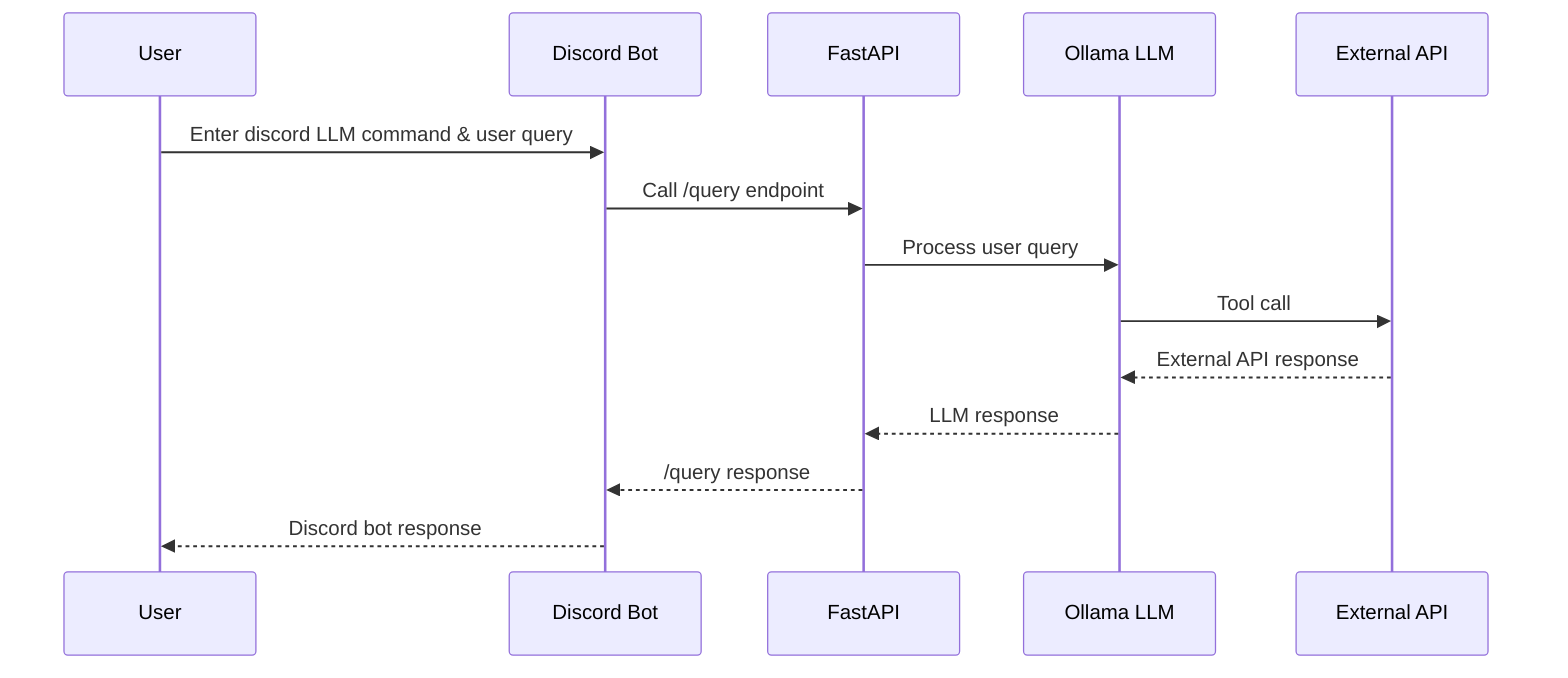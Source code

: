 sequenceDiagram
    participant User
    participant Discord Bot
    participant FastAPI
    participant Ollama LLM
    participant External API
    User->>Discord Bot: Enter discord LLM command & user query
    Discord Bot->>FastAPI: Call /query endpoint
    FastAPI->>Ollama LLM: Process user query
    Ollama LLM->>External API: Tool call
    External API-->>Ollama LLM: External API response
    Ollama LLM-->>FastAPI: LLM response
    FastAPI-->>Discord Bot: /query response
    Discord Bot-->>User: Discord bot response